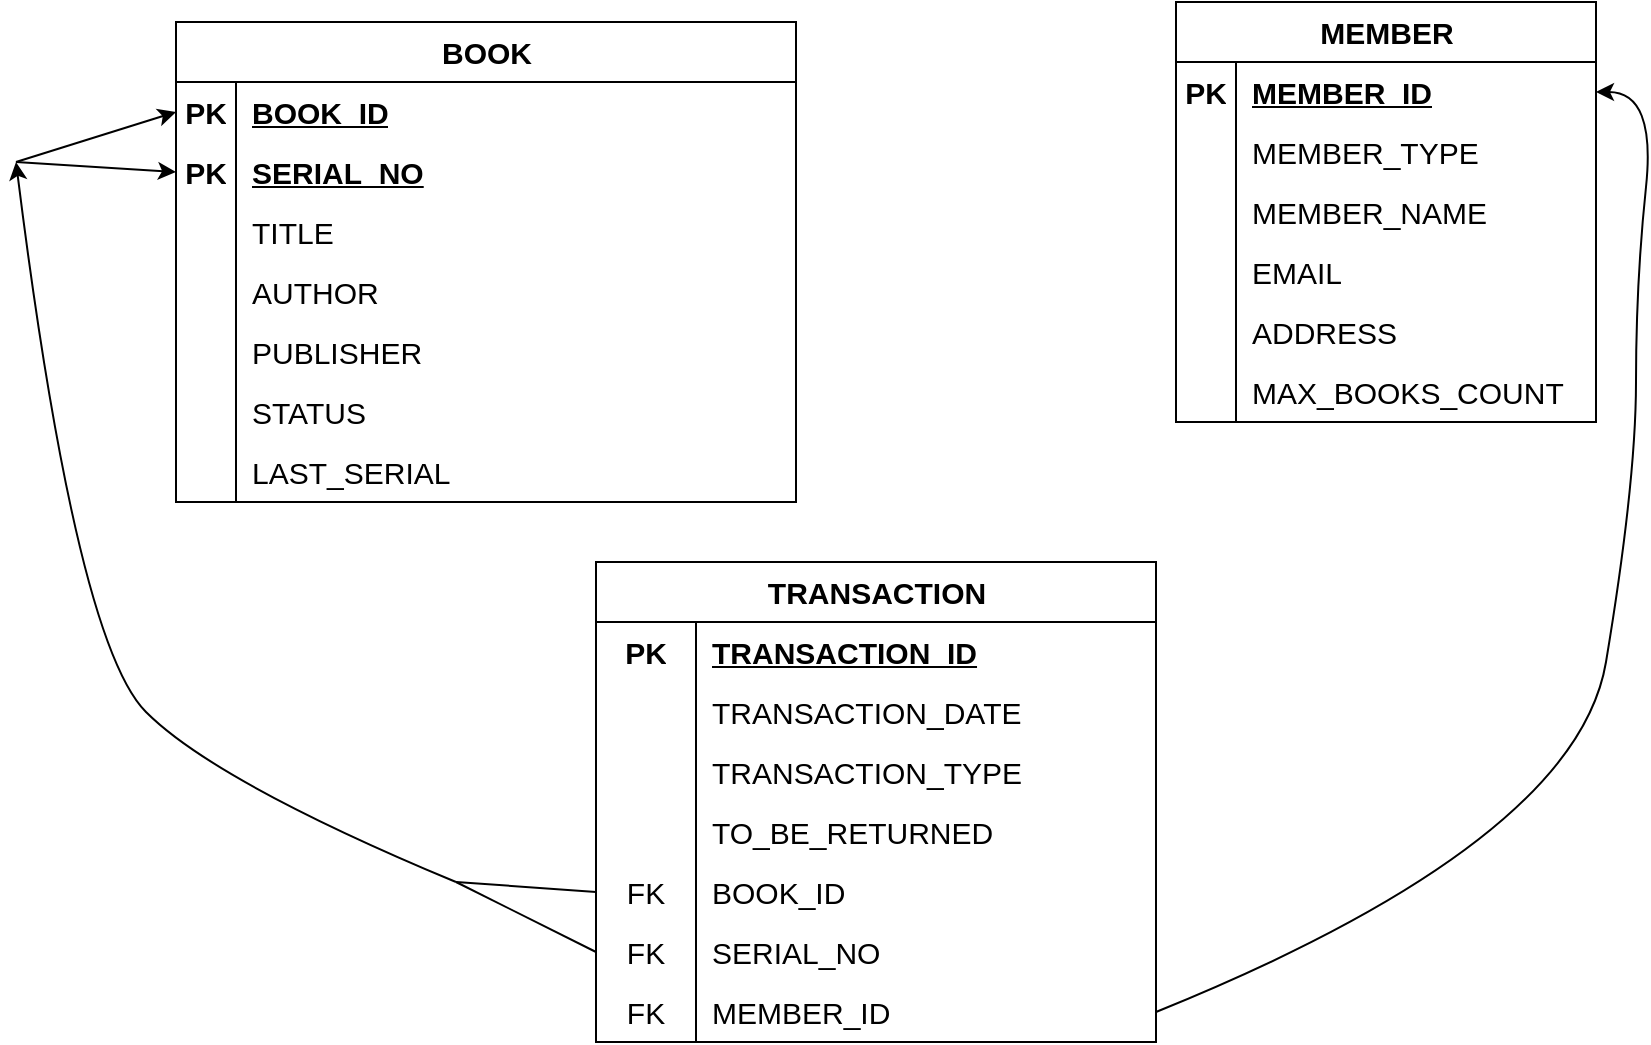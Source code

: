 <mxfile version="21.0.4" type="device"><diagram name="Page-1" id="Py166KEIduO7fzaUwqna"><mxGraphModel dx="1050" dy="541" grid="1" gridSize="10" guides="1" tooltips="1" connect="1" arrows="1" fold="1" page="1" pageScale="1" pageWidth="850" pageHeight="1100" math="0" shadow="0"><root><mxCell id="0"/><mxCell id="1" parent="0"/><mxCell id="EA38jI5MNhsUFUREiDMG-1" value="BOOK" style="shape=table;startSize=30;container=1;collapsible=1;childLayout=tableLayout;fixedRows=1;rowLines=0;fontStyle=1;align=center;resizeLast=1;html=1;fontSize=15;" parent="1" vertex="1"><mxGeometry x="100" y="100" width="310" height="240" as="geometry"/></mxCell><mxCell id="EA38jI5MNhsUFUREiDMG-2" value="" style="shape=tableRow;horizontal=0;startSize=0;swimlaneHead=0;swimlaneBody=0;fillColor=none;collapsible=0;dropTarget=0;points=[[0,0.5],[1,0.5]];portConstraint=eastwest;top=0;left=0;right=0;bottom=0;fontSize=15;" parent="EA38jI5MNhsUFUREiDMG-1" vertex="1"><mxGeometry y="30" width="310" height="30" as="geometry"/></mxCell><mxCell id="EA38jI5MNhsUFUREiDMG-3" value="PK" style="shape=partialRectangle;connectable=0;fillColor=none;top=0;left=0;bottom=0;right=0;fontStyle=1;overflow=hidden;whiteSpace=wrap;html=1;fontSize=15;" parent="EA38jI5MNhsUFUREiDMG-2" vertex="1"><mxGeometry width="30" height="30" as="geometry"><mxRectangle width="30" height="30" as="alternateBounds"/></mxGeometry></mxCell><mxCell id="EA38jI5MNhsUFUREiDMG-4" value="BOOK_ID" style="shape=partialRectangle;connectable=0;fillColor=none;top=0;left=0;bottom=0;right=0;align=left;spacingLeft=6;fontStyle=5;overflow=hidden;whiteSpace=wrap;html=1;fontSize=15;" parent="EA38jI5MNhsUFUREiDMG-2" vertex="1"><mxGeometry x="30" width="280" height="30" as="geometry"><mxRectangle width="280" height="30" as="alternateBounds"/></mxGeometry></mxCell><mxCell id="R-ibGVUo_k6DfnpySzNW-1" value="" style="shape=tableRow;horizontal=0;startSize=0;swimlaneHead=0;swimlaneBody=0;fillColor=none;collapsible=0;dropTarget=0;points=[[0,0.5],[1,0.5]];portConstraint=eastwest;top=0;left=0;right=0;bottom=0;fontSize=15;" parent="EA38jI5MNhsUFUREiDMG-1" vertex="1"><mxGeometry y="60" width="310" height="30" as="geometry"/></mxCell><mxCell id="R-ibGVUo_k6DfnpySzNW-2" value="PK" style="shape=partialRectangle;connectable=0;fillColor=none;top=0;left=0;bottom=0;right=0;fontStyle=1;overflow=hidden;whiteSpace=wrap;html=1;fontSize=15;" parent="R-ibGVUo_k6DfnpySzNW-1" vertex="1"><mxGeometry width="30" height="30" as="geometry"><mxRectangle width="30" height="30" as="alternateBounds"/></mxGeometry></mxCell><mxCell id="R-ibGVUo_k6DfnpySzNW-3" value="SERIAL_NO" style="shape=partialRectangle;connectable=0;fillColor=none;top=0;left=0;bottom=0;right=0;align=left;spacingLeft=6;fontStyle=5;overflow=hidden;whiteSpace=wrap;html=1;fontSize=15;" parent="R-ibGVUo_k6DfnpySzNW-1" vertex="1"><mxGeometry x="30" width="280" height="30" as="geometry"><mxRectangle width="280" height="30" as="alternateBounds"/></mxGeometry></mxCell><mxCell id="EA38jI5MNhsUFUREiDMG-5" value="" style="shape=tableRow;horizontal=0;startSize=0;swimlaneHead=0;swimlaneBody=0;fillColor=none;collapsible=0;dropTarget=0;points=[[0,0.5],[1,0.5]];portConstraint=eastwest;top=0;left=0;right=0;bottom=0;fontSize=15;" parent="EA38jI5MNhsUFUREiDMG-1" vertex="1"><mxGeometry y="90" width="310" height="30" as="geometry"/></mxCell><mxCell id="EA38jI5MNhsUFUREiDMG-6" value="" style="shape=partialRectangle;connectable=0;fillColor=none;top=0;left=0;bottom=0;right=0;editable=1;overflow=hidden;whiteSpace=wrap;html=1;fontSize=15;" parent="EA38jI5MNhsUFUREiDMG-5" vertex="1"><mxGeometry width="30" height="30" as="geometry"><mxRectangle width="30" height="30" as="alternateBounds"/></mxGeometry></mxCell><mxCell id="EA38jI5MNhsUFUREiDMG-7" value="TITLE" style="shape=partialRectangle;connectable=0;fillColor=none;top=0;left=0;bottom=0;right=0;align=left;spacingLeft=6;overflow=hidden;whiteSpace=wrap;html=1;fontSize=15;" parent="EA38jI5MNhsUFUREiDMG-5" vertex="1"><mxGeometry x="30" width="280" height="30" as="geometry"><mxRectangle width="280" height="30" as="alternateBounds"/></mxGeometry></mxCell><mxCell id="R-ibGVUo_k6DfnpySzNW-4" value="" style="shape=tableRow;horizontal=0;startSize=0;swimlaneHead=0;swimlaneBody=0;fillColor=none;collapsible=0;dropTarget=0;points=[[0,0.5],[1,0.5]];portConstraint=eastwest;top=0;left=0;right=0;bottom=0;fontSize=15;" parent="EA38jI5MNhsUFUREiDMG-1" vertex="1"><mxGeometry y="120" width="310" height="30" as="geometry"/></mxCell><mxCell id="R-ibGVUo_k6DfnpySzNW-5" value="" style="shape=partialRectangle;connectable=0;fillColor=none;top=0;left=0;bottom=0;right=0;editable=1;overflow=hidden;whiteSpace=wrap;html=1;fontSize=15;" parent="R-ibGVUo_k6DfnpySzNW-4" vertex="1"><mxGeometry width="30" height="30" as="geometry"><mxRectangle width="30" height="30" as="alternateBounds"/></mxGeometry></mxCell><mxCell id="R-ibGVUo_k6DfnpySzNW-6" value="AUTHOR" style="shape=partialRectangle;connectable=0;fillColor=none;top=0;left=0;bottom=0;right=0;align=left;spacingLeft=6;overflow=hidden;whiteSpace=wrap;html=1;fontSize=15;" parent="R-ibGVUo_k6DfnpySzNW-4" vertex="1"><mxGeometry x="30" width="280" height="30" as="geometry"><mxRectangle width="280" height="30" as="alternateBounds"/></mxGeometry></mxCell><mxCell id="R-ibGVUo_k6DfnpySzNW-7" value="" style="shape=tableRow;horizontal=0;startSize=0;swimlaneHead=0;swimlaneBody=0;fillColor=none;collapsible=0;dropTarget=0;points=[[0,0.5],[1,0.5]];portConstraint=eastwest;top=0;left=0;right=0;bottom=0;fontSize=15;" parent="EA38jI5MNhsUFUREiDMG-1" vertex="1"><mxGeometry y="150" width="310" height="30" as="geometry"/></mxCell><mxCell id="R-ibGVUo_k6DfnpySzNW-8" value="" style="shape=partialRectangle;connectable=0;fillColor=none;top=0;left=0;bottom=0;right=0;editable=1;overflow=hidden;whiteSpace=wrap;html=1;fontSize=15;" parent="R-ibGVUo_k6DfnpySzNW-7" vertex="1"><mxGeometry width="30" height="30" as="geometry"><mxRectangle width="30" height="30" as="alternateBounds"/></mxGeometry></mxCell><mxCell id="R-ibGVUo_k6DfnpySzNW-9" value="PUBLISHER" style="shape=partialRectangle;connectable=0;fillColor=none;top=0;left=0;bottom=0;right=0;align=left;spacingLeft=6;overflow=hidden;whiteSpace=wrap;html=1;fontSize=15;" parent="R-ibGVUo_k6DfnpySzNW-7" vertex="1"><mxGeometry x="30" width="280" height="30" as="geometry"><mxRectangle width="280" height="30" as="alternateBounds"/></mxGeometry></mxCell><mxCell id="R-ibGVUo_k6DfnpySzNW-10" value="" style="shape=tableRow;horizontal=0;startSize=0;swimlaneHead=0;swimlaneBody=0;fillColor=none;collapsible=0;dropTarget=0;points=[[0,0.5],[1,0.5]];portConstraint=eastwest;top=0;left=0;right=0;bottom=0;fontSize=15;" parent="EA38jI5MNhsUFUREiDMG-1" vertex="1"><mxGeometry y="180" width="310" height="30" as="geometry"/></mxCell><mxCell id="R-ibGVUo_k6DfnpySzNW-11" value="" style="shape=partialRectangle;connectable=0;fillColor=none;top=0;left=0;bottom=0;right=0;editable=1;overflow=hidden;whiteSpace=wrap;html=1;fontSize=15;" parent="R-ibGVUo_k6DfnpySzNW-10" vertex="1"><mxGeometry width="30" height="30" as="geometry"><mxRectangle width="30" height="30" as="alternateBounds"/></mxGeometry></mxCell><mxCell id="R-ibGVUo_k6DfnpySzNW-12" value="STATUS" style="shape=partialRectangle;connectable=0;fillColor=none;top=0;left=0;bottom=0;right=0;align=left;spacingLeft=6;overflow=hidden;whiteSpace=wrap;html=1;fontSize=15;" parent="R-ibGVUo_k6DfnpySzNW-10" vertex="1"><mxGeometry x="30" width="280" height="30" as="geometry"><mxRectangle width="280" height="30" as="alternateBounds"/></mxGeometry></mxCell><mxCell id="gapvn6sKIlktZQSKcwVF-1" value="" style="shape=tableRow;horizontal=0;startSize=0;swimlaneHead=0;swimlaneBody=0;fillColor=none;collapsible=0;dropTarget=0;points=[[0,0.5],[1,0.5]];portConstraint=eastwest;top=0;left=0;right=0;bottom=0;fontSize=15;" vertex="1" parent="EA38jI5MNhsUFUREiDMG-1"><mxGeometry y="210" width="310" height="30" as="geometry"/></mxCell><mxCell id="gapvn6sKIlktZQSKcwVF-2" value="" style="shape=partialRectangle;connectable=0;fillColor=none;top=0;left=0;bottom=0;right=0;editable=1;overflow=hidden;whiteSpace=wrap;html=1;fontSize=15;" vertex="1" parent="gapvn6sKIlktZQSKcwVF-1"><mxGeometry width="30" height="30" as="geometry"><mxRectangle width="30" height="30" as="alternateBounds"/></mxGeometry></mxCell><mxCell id="gapvn6sKIlktZQSKcwVF-3" value="LAST_SERIAL" style="shape=partialRectangle;connectable=0;fillColor=none;top=0;left=0;bottom=0;right=0;align=left;spacingLeft=6;overflow=hidden;whiteSpace=wrap;html=1;fontSize=15;" vertex="1" parent="gapvn6sKIlktZQSKcwVF-1"><mxGeometry x="30" width="280" height="30" as="geometry"><mxRectangle width="280" height="30" as="alternateBounds"/></mxGeometry></mxCell><mxCell id="EA38jI5MNhsUFUREiDMG-51" value="MEMBER" style="shape=table;startSize=30;container=1;collapsible=1;childLayout=tableLayout;fixedRows=1;rowLines=0;fontStyle=1;align=center;resizeLast=1;html=1;fontSize=15;" parent="1" vertex="1"><mxGeometry x="600" y="90" width="210" height="210" as="geometry"/></mxCell><mxCell id="EA38jI5MNhsUFUREiDMG-55" value="" style="shape=tableRow;horizontal=0;startSize=0;swimlaneHead=0;swimlaneBody=0;fillColor=none;collapsible=0;dropTarget=0;points=[[0,0.5],[1,0.5]];portConstraint=eastwest;top=0;left=0;right=0;bottom=0;fontSize=15;" parent="EA38jI5MNhsUFUREiDMG-51" vertex="1"><mxGeometry y="30" width="210" height="30" as="geometry"/></mxCell><mxCell id="EA38jI5MNhsUFUREiDMG-56" value="&lt;b&gt;PK&lt;/b&gt;" style="shape=partialRectangle;connectable=0;fillColor=none;top=0;left=0;bottom=0;right=0;editable=1;overflow=hidden;whiteSpace=wrap;html=1;fontSize=15;" parent="EA38jI5MNhsUFUREiDMG-55" vertex="1"><mxGeometry width="30" height="30" as="geometry"><mxRectangle width="30" height="30" as="alternateBounds"/></mxGeometry></mxCell><mxCell id="EA38jI5MNhsUFUREiDMG-57" value="&lt;u&gt;&lt;b&gt;MEMBER_ID&lt;/b&gt;&lt;/u&gt;" style="shape=partialRectangle;connectable=0;fillColor=none;top=0;left=0;bottom=0;right=0;align=left;spacingLeft=6;overflow=hidden;whiteSpace=wrap;html=1;fontSize=15;" parent="EA38jI5MNhsUFUREiDMG-55" vertex="1"><mxGeometry x="30" width="180" height="30" as="geometry"><mxRectangle width="180" height="30" as="alternateBounds"/></mxGeometry></mxCell><mxCell id="EA38jI5MNhsUFUREiDMG-58" value="" style="shape=tableRow;horizontal=0;startSize=0;swimlaneHead=0;swimlaneBody=0;fillColor=none;collapsible=0;dropTarget=0;points=[[0,0.5],[1,0.5]];portConstraint=eastwest;top=0;left=0;right=0;bottom=0;fontSize=15;" parent="EA38jI5MNhsUFUREiDMG-51" vertex="1"><mxGeometry y="60" width="210" height="30" as="geometry"/></mxCell><mxCell id="EA38jI5MNhsUFUREiDMG-59" value="" style="shape=partialRectangle;connectable=0;fillColor=none;top=0;left=0;bottom=0;right=0;editable=1;overflow=hidden;whiteSpace=wrap;html=1;fontSize=15;" parent="EA38jI5MNhsUFUREiDMG-58" vertex="1"><mxGeometry width="30" height="30" as="geometry"><mxRectangle width="30" height="30" as="alternateBounds"/></mxGeometry></mxCell><mxCell id="EA38jI5MNhsUFUREiDMG-60" value="MEMBER_TYPE" style="shape=partialRectangle;connectable=0;fillColor=none;top=0;left=0;bottom=0;right=0;align=left;spacingLeft=6;overflow=hidden;whiteSpace=wrap;html=1;fontSize=15;" parent="EA38jI5MNhsUFUREiDMG-58" vertex="1"><mxGeometry x="30" width="180" height="30" as="geometry"><mxRectangle width="180" height="30" as="alternateBounds"/></mxGeometry></mxCell><mxCell id="EA38jI5MNhsUFUREiDMG-61" value="" style="shape=tableRow;horizontal=0;startSize=0;swimlaneHead=0;swimlaneBody=0;fillColor=none;collapsible=0;dropTarget=0;points=[[0,0.5],[1,0.5]];portConstraint=eastwest;top=0;left=0;right=0;bottom=0;fontSize=15;" parent="EA38jI5MNhsUFUREiDMG-51" vertex="1"><mxGeometry y="90" width="210" height="30" as="geometry"/></mxCell><mxCell id="EA38jI5MNhsUFUREiDMG-62" value="" style="shape=partialRectangle;connectable=0;fillColor=none;top=0;left=0;bottom=0;right=0;editable=1;overflow=hidden;whiteSpace=wrap;html=1;fontSize=15;" parent="EA38jI5MNhsUFUREiDMG-61" vertex="1"><mxGeometry width="30" height="30" as="geometry"><mxRectangle width="30" height="30" as="alternateBounds"/></mxGeometry></mxCell><mxCell id="EA38jI5MNhsUFUREiDMG-63" value="MEMBER_NAME" style="shape=partialRectangle;connectable=0;fillColor=none;top=0;left=0;bottom=0;right=0;align=left;spacingLeft=6;overflow=hidden;whiteSpace=wrap;html=1;fontSize=15;" parent="EA38jI5MNhsUFUREiDMG-61" vertex="1"><mxGeometry x="30" width="180" height="30" as="geometry"><mxRectangle width="180" height="30" as="alternateBounds"/></mxGeometry></mxCell><mxCell id="EA38jI5MNhsUFUREiDMG-76" value="" style="shape=tableRow;horizontal=0;startSize=0;swimlaneHead=0;swimlaneBody=0;fillColor=none;collapsible=0;dropTarget=0;points=[[0,0.5],[1,0.5]];portConstraint=eastwest;top=0;left=0;right=0;bottom=0;fontSize=15;" parent="EA38jI5MNhsUFUREiDMG-51" vertex="1"><mxGeometry y="120" width="210" height="30" as="geometry"/></mxCell><mxCell id="EA38jI5MNhsUFUREiDMG-77" value="" style="shape=partialRectangle;connectable=0;fillColor=none;top=0;left=0;bottom=0;right=0;editable=1;overflow=hidden;whiteSpace=wrap;html=1;fontSize=15;" parent="EA38jI5MNhsUFUREiDMG-76" vertex="1"><mxGeometry width="30" height="30" as="geometry"><mxRectangle width="30" height="30" as="alternateBounds"/></mxGeometry></mxCell><mxCell id="EA38jI5MNhsUFUREiDMG-78" value="EMAIL" style="shape=partialRectangle;connectable=0;fillColor=none;top=0;left=0;bottom=0;right=0;align=left;spacingLeft=6;overflow=hidden;whiteSpace=wrap;html=1;fontSize=15;" parent="EA38jI5MNhsUFUREiDMG-76" vertex="1"><mxGeometry x="30" width="180" height="30" as="geometry"><mxRectangle width="180" height="30" as="alternateBounds"/></mxGeometry></mxCell><mxCell id="EA38jI5MNhsUFUREiDMG-79" value="" style="shape=tableRow;horizontal=0;startSize=0;swimlaneHead=0;swimlaneBody=0;fillColor=none;collapsible=0;dropTarget=0;points=[[0,0.5],[1,0.5]];portConstraint=eastwest;top=0;left=0;right=0;bottom=0;fontSize=15;" parent="EA38jI5MNhsUFUREiDMG-51" vertex="1"><mxGeometry y="150" width="210" height="30" as="geometry"/></mxCell><mxCell id="EA38jI5MNhsUFUREiDMG-80" value="" style="shape=partialRectangle;connectable=0;fillColor=none;top=0;left=0;bottom=0;right=0;editable=1;overflow=hidden;whiteSpace=wrap;html=1;fontSize=15;" parent="EA38jI5MNhsUFUREiDMG-79" vertex="1"><mxGeometry width="30" height="30" as="geometry"><mxRectangle width="30" height="30" as="alternateBounds"/></mxGeometry></mxCell><mxCell id="EA38jI5MNhsUFUREiDMG-81" value="ADDRESS" style="shape=partialRectangle;connectable=0;fillColor=none;top=0;left=0;bottom=0;right=0;align=left;spacingLeft=6;overflow=hidden;whiteSpace=wrap;html=1;fontSize=15;" parent="EA38jI5MNhsUFUREiDMG-79" vertex="1"><mxGeometry x="30" width="180" height="30" as="geometry"><mxRectangle width="180" height="30" as="alternateBounds"/></mxGeometry></mxCell><mxCell id="EA38jI5MNhsUFUREiDMG-82" value="" style="shape=tableRow;horizontal=0;startSize=0;swimlaneHead=0;swimlaneBody=0;fillColor=none;collapsible=0;dropTarget=0;points=[[0,0.5],[1,0.5]];portConstraint=eastwest;top=0;left=0;right=0;bottom=0;fontSize=15;" parent="EA38jI5MNhsUFUREiDMG-51" vertex="1"><mxGeometry y="180" width="210" height="30" as="geometry"/></mxCell><mxCell id="EA38jI5MNhsUFUREiDMG-83" value="" style="shape=partialRectangle;connectable=0;fillColor=none;top=0;left=0;bottom=0;right=0;editable=1;overflow=hidden;whiteSpace=wrap;html=1;fontSize=15;" parent="EA38jI5MNhsUFUREiDMG-82" vertex="1"><mxGeometry width="30" height="30" as="geometry"><mxRectangle width="30" height="30" as="alternateBounds"/></mxGeometry></mxCell><mxCell id="EA38jI5MNhsUFUREiDMG-84" value="MAX_BOOKS_COUNT" style="shape=partialRectangle;connectable=0;fillColor=none;top=0;left=0;bottom=0;right=0;align=left;spacingLeft=6;overflow=hidden;whiteSpace=wrap;html=1;fontSize=15;" parent="EA38jI5MNhsUFUREiDMG-82" vertex="1"><mxGeometry x="30" width="180" height="30" as="geometry"><mxRectangle width="180" height="30" as="alternateBounds"/></mxGeometry></mxCell><mxCell id="EA38jI5MNhsUFUREiDMG-86" value="TRANSACTION" style="shape=table;startSize=30;container=1;collapsible=1;childLayout=tableLayout;fixedRows=1;rowLines=0;fontStyle=1;align=center;resizeLast=1;html=1;fontSize=15;" parent="1" vertex="1"><mxGeometry x="310" y="370" width="280" height="240" as="geometry"/></mxCell><mxCell id="EA38jI5MNhsUFUREiDMG-87" value="" style="shape=tableRow;horizontal=0;startSize=0;swimlaneHead=0;swimlaneBody=0;fillColor=none;collapsible=0;dropTarget=0;points=[[0,0.5],[1,0.5]];portConstraint=eastwest;top=0;left=0;right=0;bottom=0;fontSize=15;" parent="EA38jI5MNhsUFUREiDMG-86" vertex="1"><mxGeometry y="30" width="280" height="30" as="geometry"/></mxCell><mxCell id="EA38jI5MNhsUFUREiDMG-88" value="&lt;b&gt;PK&lt;/b&gt;" style="shape=partialRectangle;connectable=0;fillColor=none;top=0;left=0;bottom=0;right=0;editable=1;overflow=hidden;whiteSpace=wrap;html=1;fontSize=15;" parent="EA38jI5MNhsUFUREiDMG-87" vertex="1"><mxGeometry width="50" height="30" as="geometry"><mxRectangle width="50" height="30" as="alternateBounds"/></mxGeometry></mxCell><mxCell id="EA38jI5MNhsUFUREiDMG-89" value="&lt;u&gt;&lt;b&gt;TRANSACTION_ID&lt;/b&gt;&lt;/u&gt;" style="shape=partialRectangle;connectable=0;fillColor=none;top=0;left=0;bottom=0;right=0;align=left;spacingLeft=6;overflow=hidden;whiteSpace=wrap;html=1;fontSize=15;" parent="EA38jI5MNhsUFUREiDMG-87" vertex="1"><mxGeometry x="50" width="230" height="30" as="geometry"><mxRectangle width="230" height="30" as="alternateBounds"/></mxGeometry></mxCell><mxCell id="EA38jI5MNhsUFUREiDMG-96" value="" style="shape=tableRow;horizontal=0;startSize=0;swimlaneHead=0;swimlaneBody=0;fillColor=none;collapsible=0;dropTarget=0;points=[[0,0.5],[1,0.5]];portConstraint=eastwest;top=0;left=0;right=0;bottom=0;fontSize=15;" parent="EA38jI5MNhsUFUREiDMG-86" vertex="1"><mxGeometry y="60" width="280" height="30" as="geometry"/></mxCell><mxCell id="EA38jI5MNhsUFUREiDMG-97" value="" style="shape=partialRectangle;connectable=0;fillColor=none;top=0;left=0;bottom=0;right=0;editable=1;overflow=hidden;whiteSpace=wrap;html=1;fontSize=15;" parent="EA38jI5MNhsUFUREiDMG-96" vertex="1"><mxGeometry width="50" height="30" as="geometry"><mxRectangle width="50" height="30" as="alternateBounds"/></mxGeometry></mxCell><mxCell id="EA38jI5MNhsUFUREiDMG-98" value="TRANSACTION_DATE" style="shape=partialRectangle;connectable=0;fillColor=none;top=0;left=0;bottom=0;right=0;align=left;spacingLeft=6;overflow=hidden;whiteSpace=wrap;html=1;fontSize=15;" parent="EA38jI5MNhsUFUREiDMG-96" vertex="1"><mxGeometry x="50" width="230" height="30" as="geometry"><mxRectangle width="230" height="30" as="alternateBounds"/></mxGeometry></mxCell><mxCell id="R-ibGVUo_k6DfnpySzNW-18" value="" style="shape=tableRow;horizontal=0;startSize=0;swimlaneHead=0;swimlaneBody=0;fillColor=none;collapsible=0;dropTarget=0;points=[[0,0.5],[1,0.5]];portConstraint=eastwest;top=0;left=0;right=0;bottom=0;fontSize=15;" parent="EA38jI5MNhsUFUREiDMG-86" vertex="1"><mxGeometry y="90" width="280" height="30" as="geometry"/></mxCell><mxCell id="R-ibGVUo_k6DfnpySzNW-19" value="" style="shape=partialRectangle;connectable=0;fillColor=none;top=0;left=0;bottom=0;right=0;editable=1;overflow=hidden;whiteSpace=wrap;html=1;fontSize=15;" parent="R-ibGVUo_k6DfnpySzNW-18" vertex="1"><mxGeometry width="50" height="30" as="geometry"><mxRectangle width="50" height="30" as="alternateBounds"/></mxGeometry></mxCell><mxCell id="R-ibGVUo_k6DfnpySzNW-20" value="TRANSACTION_TYPE" style="shape=partialRectangle;connectable=0;fillColor=none;top=0;left=0;bottom=0;right=0;align=left;spacingLeft=6;overflow=hidden;whiteSpace=wrap;html=1;fontSize=15;" parent="R-ibGVUo_k6DfnpySzNW-18" vertex="1"><mxGeometry x="50" width="230" height="30" as="geometry"><mxRectangle width="230" height="30" as="alternateBounds"/></mxGeometry></mxCell><mxCell id="R-ibGVUo_k6DfnpySzNW-21" value="" style="shape=tableRow;horizontal=0;startSize=0;swimlaneHead=0;swimlaneBody=0;fillColor=none;collapsible=0;dropTarget=0;points=[[0,0.5],[1,0.5]];portConstraint=eastwest;top=0;left=0;right=0;bottom=0;fontSize=15;" parent="EA38jI5MNhsUFUREiDMG-86" vertex="1"><mxGeometry y="120" width="280" height="30" as="geometry"/></mxCell><mxCell id="R-ibGVUo_k6DfnpySzNW-22" value="" style="shape=partialRectangle;connectable=0;fillColor=none;top=0;left=0;bottom=0;right=0;editable=1;overflow=hidden;whiteSpace=wrap;html=1;fontSize=15;" parent="R-ibGVUo_k6DfnpySzNW-21" vertex="1"><mxGeometry width="50" height="30" as="geometry"><mxRectangle width="50" height="30" as="alternateBounds"/></mxGeometry></mxCell><mxCell id="R-ibGVUo_k6DfnpySzNW-23" value="TO_BE_RETURNED" style="shape=partialRectangle;connectable=0;fillColor=none;top=0;left=0;bottom=0;right=0;align=left;spacingLeft=6;overflow=hidden;whiteSpace=wrap;html=1;fontSize=15;" parent="R-ibGVUo_k6DfnpySzNW-21" vertex="1"><mxGeometry x="50" width="230" height="30" as="geometry"><mxRectangle width="230" height="30" as="alternateBounds"/></mxGeometry></mxCell><mxCell id="R-ibGVUo_k6DfnpySzNW-24" value="" style="shape=tableRow;horizontal=0;startSize=0;swimlaneHead=0;swimlaneBody=0;fillColor=none;collapsible=0;dropTarget=0;points=[[0,0.5],[1,0.5]];portConstraint=eastwest;top=0;left=0;right=0;bottom=0;fontSize=15;" parent="EA38jI5MNhsUFUREiDMG-86" vertex="1"><mxGeometry y="150" width="280" height="30" as="geometry"/></mxCell><mxCell id="R-ibGVUo_k6DfnpySzNW-25" value="FK" style="shape=partialRectangle;connectable=0;fillColor=none;top=0;left=0;bottom=0;right=0;editable=1;overflow=hidden;whiteSpace=wrap;html=1;fontSize=15;" parent="R-ibGVUo_k6DfnpySzNW-24" vertex="1"><mxGeometry width="50" height="30" as="geometry"><mxRectangle width="50" height="30" as="alternateBounds"/></mxGeometry></mxCell><mxCell id="R-ibGVUo_k6DfnpySzNW-26" value="BOOK_ID" style="shape=partialRectangle;connectable=0;fillColor=none;top=0;left=0;bottom=0;right=0;align=left;spacingLeft=6;overflow=hidden;whiteSpace=wrap;html=1;fontSize=15;" parent="R-ibGVUo_k6DfnpySzNW-24" vertex="1"><mxGeometry x="50" width="230" height="30" as="geometry"><mxRectangle width="230" height="30" as="alternateBounds"/></mxGeometry></mxCell><mxCell id="R-ibGVUo_k6DfnpySzNW-27" value="" style="shape=tableRow;horizontal=0;startSize=0;swimlaneHead=0;swimlaneBody=0;fillColor=none;collapsible=0;dropTarget=0;points=[[0,0.5],[1,0.5]];portConstraint=eastwest;top=0;left=0;right=0;bottom=0;fontSize=15;" parent="EA38jI5MNhsUFUREiDMG-86" vertex="1"><mxGeometry y="180" width="280" height="30" as="geometry"/></mxCell><mxCell id="R-ibGVUo_k6DfnpySzNW-28" value="FK" style="shape=partialRectangle;connectable=0;fillColor=none;top=0;left=0;bottom=0;right=0;editable=1;overflow=hidden;whiteSpace=wrap;html=1;fontSize=15;" parent="R-ibGVUo_k6DfnpySzNW-27" vertex="1"><mxGeometry width="50" height="30" as="geometry"><mxRectangle width="50" height="30" as="alternateBounds"/></mxGeometry></mxCell><mxCell id="R-ibGVUo_k6DfnpySzNW-29" value="SERIAL_NO" style="shape=partialRectangle;connectable=0;fillColor=none;top=0;left=0;bottom=0;right=0;align=left;spacingLeft=6;overflow=hidden;whiteSpace=wrap;html=1;fontSize=15;" parent="R-ibGVUo_k6DfnpySzNW-27" vertex="1"><mxGeometry x="50" width="230" height="30" as="geometry"><mxRectangle width="230" height="30" as="alternateBounds"/></mxGeometry></mxCell><mxCell id="R-ibGVUo_k6DfnpySzNW-30" value="" style="shape=tableRow;horizontal=0;startSize=0;swimlaneHead=0;swimlaneBody=0;fillColor=none;collapsible=0;dropTarget=0;points=[[0,0.5],[1,0.5]];portConstraint=eastwest;top=0;left=0;right=0;bottom=0;fontSize=15;" parent="EA38jI5MNhsUFUREiDMG-86" vertex="1"><mxGeometry y="210" width="280" height="30" as="geometry"/></mxCell><mxCell id="R-ibGVUo_k6DfnpySzNW-31" value="FK" style="shape=partialRectangle;connectable=0;fillColor=none;top=0;left=0;bottom=0;right=0;editable=1;overflow=hidden;whiteSpace=wrap;html=1;fontSize=15;" parent="R-ibGVUo_k6DfnpySzNW-30" vertex="1"><mxGeometry width="50" height="30" as="geometry"><mxRectangle width="50" height="30" as="alternateBounds"/></mxGeometry></mxCell><mxCell id="R-ibGVUo_k6DfnpySzNW-32" value="MEMBER_ID" style="shape=partialRectangle;connectable=0;fillColor=none;top=0;left=0;bottom=0;right=0;align=left;spacingLeft=6;overflow=hidden;whiteSpace=wrap;html=1;fontSize=15;" parent="R-ibGVUo_k6DfnpySzNW-30" vertex="1"><mxGeometry x="50" width="230" height="30" as="geometry"><mxRectangle width="230" height="30" as="alternateBounds"/></mxGeometry></mxCell><mxCell id="R-ibGVUo_k6DfnpySzNW-33" value="" style="endArrow=none;html=1;rounded=0;entryX=0;entryY=0.5;entryDx=0;entryDy=0;" parent="1" target="R-ibGVUo_k6DfnpySzNW-24" edge="1"><mxGeometry width="50" height="50" relative="1" as="geometry"><mxPoint x="240" y="530" as="sourcePoint"/><mxPoint x="450" y="570" as="targetPoint"/></mxGeometry></mxCell><mxCell id="R-ibGVUo_k6DfnpySzNW-34" value="" style="endArrow=none;html=1;rounded=0;exitX=0;exitY=0.5;exitDx=0;exitDy=0;" parent="1" source="R-ibGVUo_k6DfnpySzNW-27" edge="1"><mxGeometry width="50" height="50" relative="1" as="geometry"><mxPoint x="400" y="620" as="sourcePoint"/><mxPoint x="240" y="530" as="targetPoint"/></mxGeometry></mxCell><mxCell id="R-ibGVUo_k6DfnpySzNW-36" value="" style="endArrow=classic;html=1;rounded=0;entryX=0;entryY=0.5;entryDx=0;entryDy=0;" parent="1" target="EA38jI5MNhsUFUREiDMG-2" edge="1"><mxGeometry width="50" height="50" relative="1" as="geometry"><mxPoint x="20" y="170" as="sourcePoint"/><mxPoint x="450" y="70" as="targetPoint"/></mxGeometry></mxCell><mxCell id="R-ibGVUo_k6DfnpySzNW-37" value="" style="endArrow=classic;html=1;rounded=0;entryX=0;entryY=0.5;entryDx=0;entryDy=0;" parent="1" target="R-ibGVUo_k6DfnpySzNW-1" edge="1"><mxGeometry width="50" height="50" relative="1" as="geometry"><mxPoint x="20" y="170" as="sourcePoint"/><mxPoint x="80" y="165" as="targetPoint"/></mxGeometry></mxCell><mxCell id="R-ibGVUo_k6DfnpySzNW-38" value="" style="curved=1;endArrow=classic;html=1;rounded=0;" parent="1" edge="1"><mxGeometry width="50" height="50" relative="1" as="geometry"><mxPoint x="240" y="530" as="sourcePoint"/><mxPoint x="20" y="170" as="targetPoint"/><Array as="points"><mxPoint x="120" y="480"/><mxPoint x="50" y="410"/></Array></mxGeometry></mxCell><mxCell id="R-ibGVUo_k6DfnpySzNW-39" value="" style="curved=1;endArrow=classic;html=1;rounded=0;entryX=1;entryY=0.5;entryDx=0;entryDy=0;exitX=1;exitY=0.5;exitDx=0;exitDy=0;" parent="1" source="R-ibGVUo_k6DfnpySzNW-30" target="EA38jI5MNhsUFUREiDMG-55" edge="1"><mxGeometry width="50" height="50" relative="1" as="geometry"><mxPoint x="400" y="520" as="sourcePoint"/><mxPoint x="560" y="220" as="targetPoint"/><Array as="points"><mxPoint x="800" y="510"/><mxPoint x="830" y="330"/><mxPoint x="830" y="230"/><mxPoint x="840" y="135"/></Array></mxGeometry></mxCell></root></mxGraphModel></diagram></mxfile>